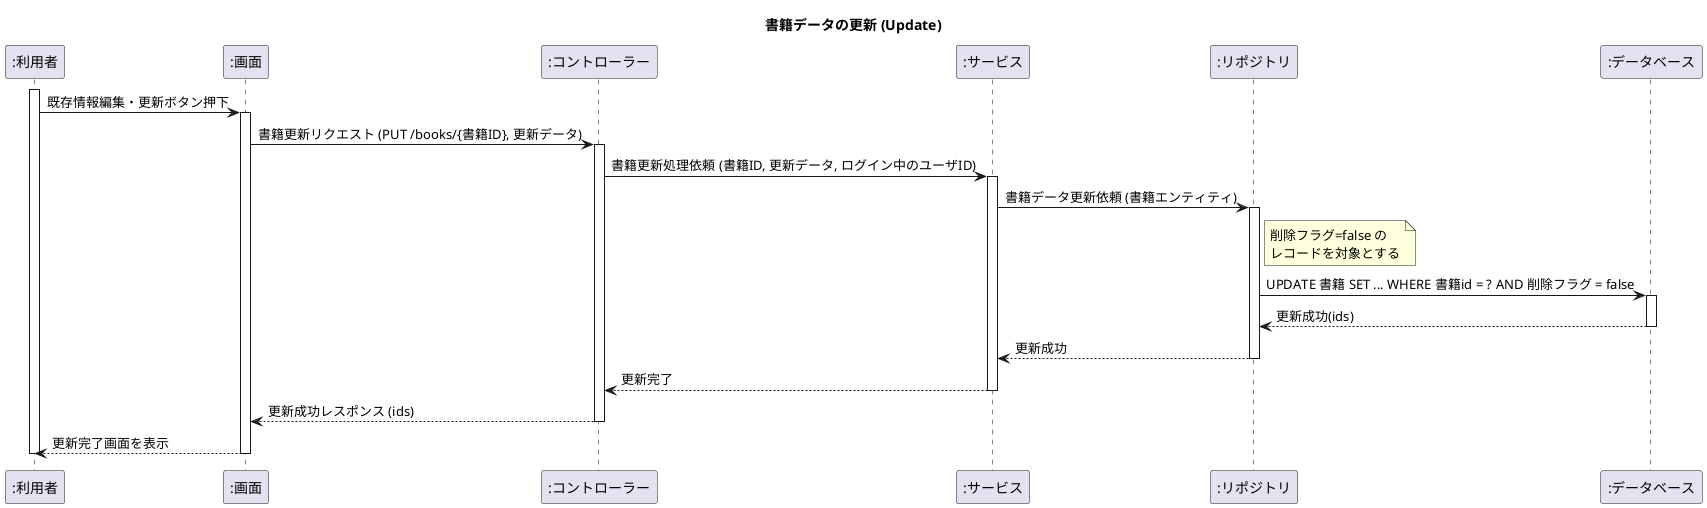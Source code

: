 @startuml updateBook

title 書籍データの更新 (Update)

participant ":利用者" as User
participant ":画面" as UI
participant ":コントローラー" as Controller
participant ":サービス" as Service
participant ":リポジトリ" as Repo
participant ":データベース" as DB

activate User
User -> UI ++ : 既存情報編集・更新ボタン押下
UI -> Controller ++ : 書籍更新リクエスト (PUT /books/{書籍ID}, 更新データ)
Controller -> Service ++ : 書籍更新処理依頼 (書籍ID, 更新データ, ログイン中のユーザID)
' note over Service : ユーザIDを更新するかは要件による\n(ここでは更新しない想定)
Service -> Repo ++ : 書籍データ更新依頼 (書籍エンティティ)
note right of Repo : 削除フラグ=false の\nレコードを対象とする
Repo -> DB ++ : UPDATE 書籍 SET ... WHERE 書籍id = ? AND 削除フラグ = false
DB --> Repo -- : 更新成功(ids)
Repo --> Service -- : 更新成功
Service --> Controller -- : 更新完了
Controller --> UI -- : 更新成功レスポンス (ids)
UI --> User -- : 更新完了画面を表示
deactivate User

@enduml